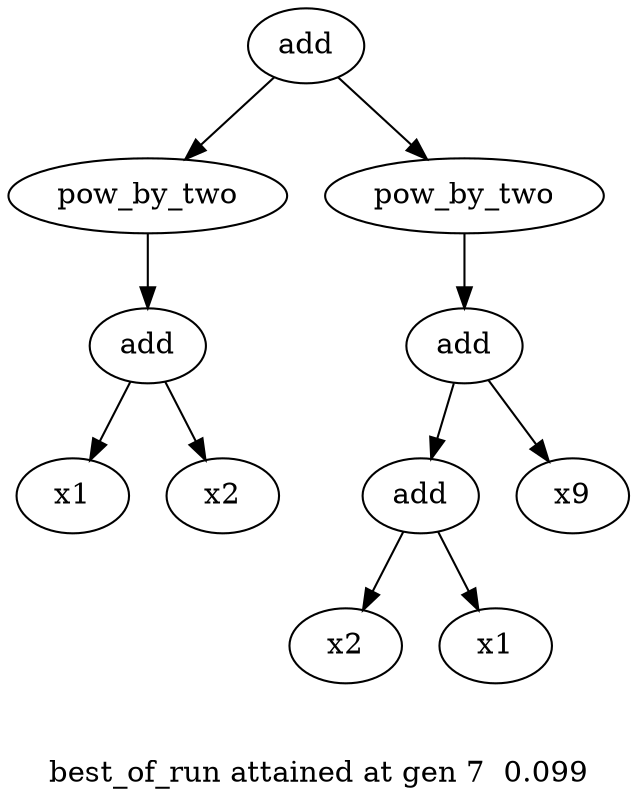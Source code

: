 digraph {
	graph [label="

best_of_run attained at gen 7  0.099"]
	0 [label=add]
	0 -> 1
	1 [label=pow_by_two]
	1 -> 2
	2 [label=add]
	2 -> 3
	3 [label=x1]
	2 -> 4
	4 [label=x2]
	0 -> 5
	5 [label=pow_by_two]
	5 -> 6
	6 [label=add]
	6 -> 7
	7 [label=add]
	7 -> 8
	8 [label=x2]
	7 -> 9
	9 [label=x1]
	6 -> 10
	10 [label=x9]
}
